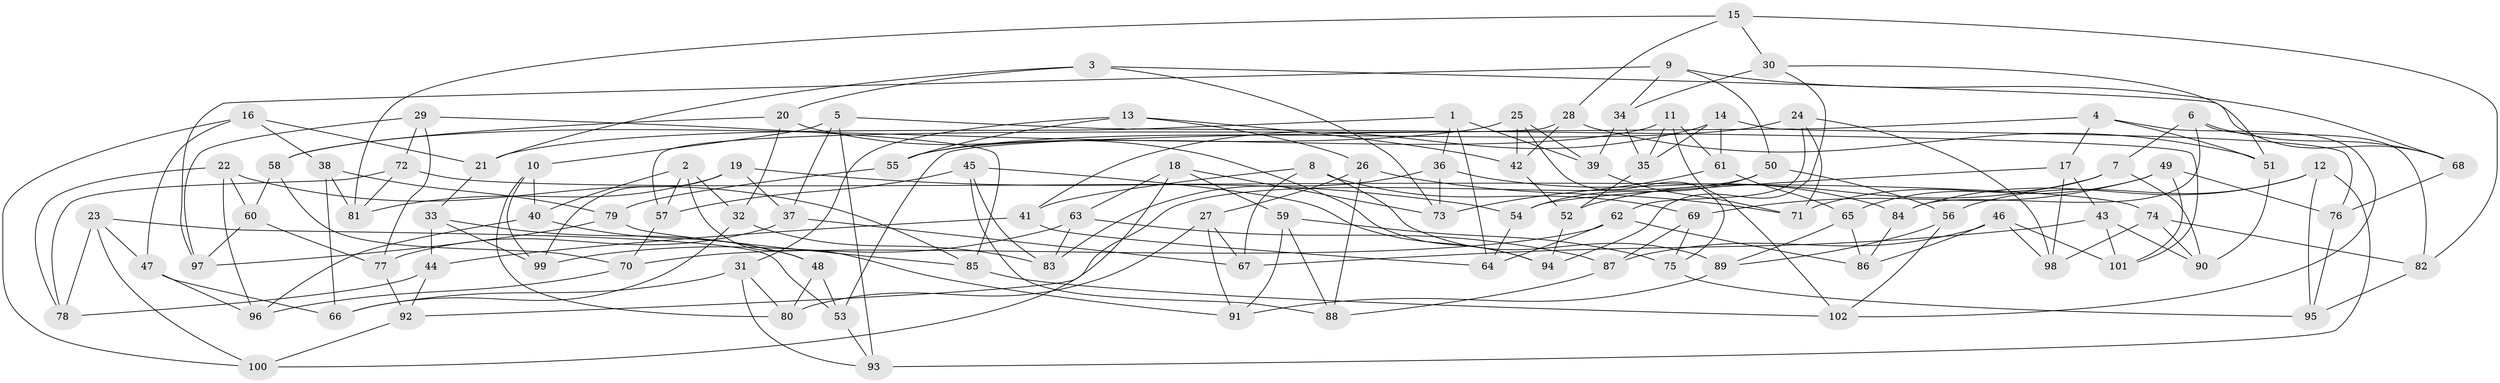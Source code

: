 // Generated by graph-tools (version 1.1) at 2025/50/03/09/25 03:50:52]
// undirected, 102 vertices, 204 edges
graph export_dot {
graph [start="1"]
  node [color=gray90,style=filled];
  1;
  2;
  3;
  4;
  5;
  6;
  7;
  8;
  9;
  10;
  11;
  12;
  13;
  14;
  15;
  16;
  17;
  18;
  19;
  20;
  21;
  22;
  23;
  24;
  25;
  26;
  27;
  28;
  29;
  30;
  31;
  32;
  33;
  34;
  35;
  36;
  37;
  38;
  39;
  40;
  41;
  42;
  43;
  44;
  45;
  46;
  47;
  48;
  49;
  50;
  51;
  52;
  53;
  54;
  55;
  56;
  57;
  58;
  59;
  60;
  61;
  62;
  63;
  64;
  65;
  66;
  67;
  68;
  69;
  70;
  71;
  72;
  73;
  74;
  75;
  76;
  77;
  78;
  79;
  80;
  81;
  82;
  83;
  84;
  85;
  86;
  87;
  88;
  89;
  90;
  91;
  92;
  93;
  94;
  95;
  96;
  97;
  98;
  99;
  100;
  101;
  102;
  1 -- 21;
  1 -- 39;
  1 -- 36;
  1 -- 64;
  2 -- 57;
  2 -- 91;
  2 -- 40;
  2 -- 32;
  3 -- 73;
  3 -- 68;
  3 -- 20;
  3 -- 21;
  4 -- 17;
  4 -- 53;
  4 -- 51;
  4 -- 102;
  5 -- 93;
  5 -- 101;
  5 -- 10;
  5 -- 37;
  6 -- 84;
  6 -- 7;
  6 -- 68;
  6 -- 82;
  7 -- 90;
  7 -- 65;
  7 -- 52;
  8 -- 41;
  8 -- 67;
  8 -- 89;
  8 -- 69;
  9 -- 34;
  9 -- 68;
  9 -- 50;
  9 -- 97;
  10 -- 80;
  10 -- 99;
  10 -- 40;
  11 -- 102;
  11 -- 35;
  11 -- 61;
  11 -- 55;
  12 -- 95;
  12 -- 93;
  12 -- 84;
  12 -- 56;
  13 -- 26;
  13 -- 55;
  13 -- 31;
  13 -- 42;
  14 -- 76;
  14 -- 41;
  14 -- 35;
  14 -- 61;
  15 -- 81;
  15 -- 28;
  15 -- 82;
  15 -- 30;
  16 -- 21;
  16 -- 47;
  16 -- 38;
  16 -- 100;
  17 -- 98;
  17 -- 54;
  17 -- 43;
  18 -- 73;
  18 -- 63;
  18 -- 100;
  18 -- 59;
  19 -- 37;
  19 -- 99;
  19 -- 54;
  19 -- 81;
  20 -- 58;
  20 -- 32;
  20 -- 94;
  21 -- 33;
  22 -- 96;
  22 -- 85;
  22 -- 60;
  22 -- 78;
  23 -- 78;
  23 -- 100;
  23 -- 53;
  23 -- 47;
  24 -- 98;
  24 -- 62;
  24 -- 55;
  24 -- 71;
  25 -- 75;
  25 -- 42;
  25 -- 58;
  25 -- 39;
  26 -- 71;
  26 -- 88;
  26 -- 27;
  27 -- 67;
  27 -- 80;
  27 -- 91;
  28 -- 42;
  28 -- 57;
  28 -- 51;
  29 -- 85;
  29 -- 72;
  29 -- 77;
  29 -- 97;
  30 -- 94;
  30 -- 51;
  30 -- 34;
  31 -- 80;
  31 -- 93;
  31 -- 66;
  32 -- 83;
  32 -- 66;
  33 -- 99;
  33 -- 48;
  33 -- 44;
  34 -- 35;
  34 -- 39;
  35 -- 52;
  36 -- 84;
  36 -- 83;
  36 -- 73;
  37 -- 67;
  37 -- 77;
  38 -- 81;
  38 -- 66;
  38 -- 79;
  39 -- 71;
  40 -- 48;
  40 -- 96;
  41 -- 44;
  41 -- 64;
  42 -- 52;
  43 -- 101;
  43 -- 90;
  43 -- 67;
  44 -- 92;
  44 -- 78;
  45 -- 94;
  45 -- 83;
  45 -- 88;
  45 -- 57;
  46 -- 87;
  46 -- 98;
  46 -- 86;
  46 -- 101;
  47 -- 66;
  47 -- 96;
  48 -- 53;
  48 -- 80;
  49 -- 69;
  49 -- 76;
  49 -- 101;
  49 -- 71;
  50 -- 92;
  50 -- 54;
  50 -- 56;
  51 -- 90;
  52 -- 94;
  53 -- 93;
  54 -- 64;
  55 -- 79;
  56 -- 102;
  56 -- 89;
  57 -- 70;
  58 -- 70;
  58 -- 60;
  59 -- 91;
  59 -- 75;
  59 -- 88;
  60 -- 97;
  60 -- 77;
  61 -- 65;
  61 -- 73;
  62 -- 64;
  62 -- 86;
  62 -- 70;
  63 -- 87;
  63 -- 99;
  63 -- 83;
  65 -- 86;
  65 -- 89;
  68 -- 76;
  69 -- 87;
  69 -- 75;
  70 -- 96;
  72 -- 78;
  72 -- 81;
  72 -- 74;
  74 -- 98;
  74 -- 90;
  74 -- 82;
  75 -- 95;
  76 -- 95;
  77 -- 92;
  79 -- 97;
  79 -- 85;
  82 -- 95;
  84 -- 86;
  85 -- 102;
  87 -- 88;
  89 -- 91;
  92 -- 100;
}
